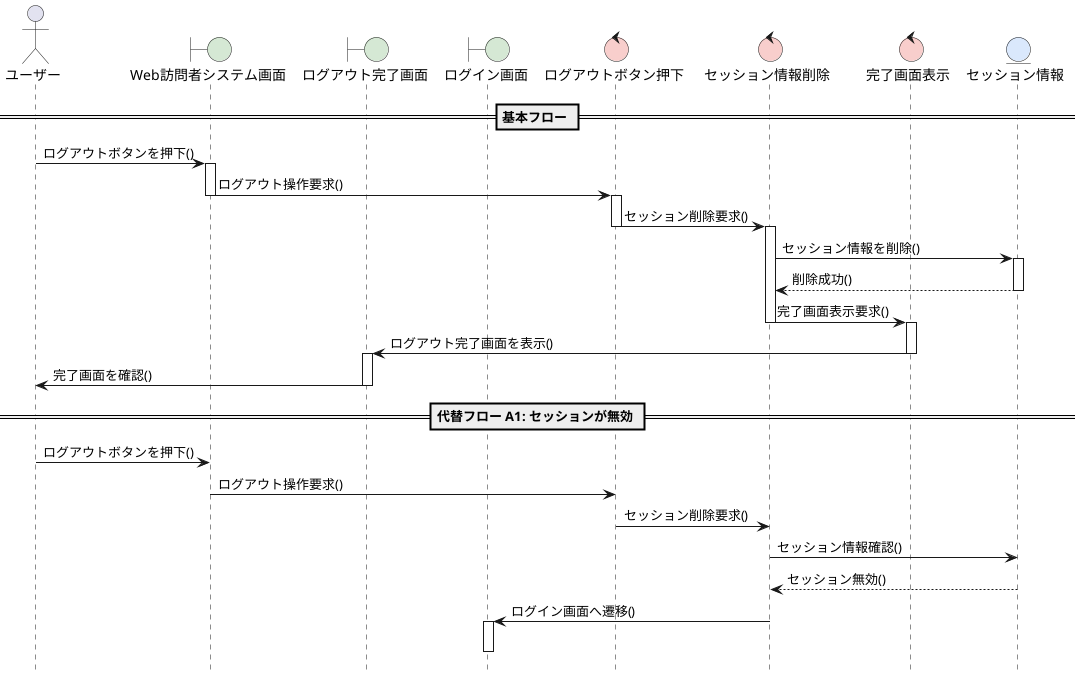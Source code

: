@startuml Web訪問者システム-ログアウトシーケンス図
hide footbox
skinparam boundaryBackgroundColor #D5E8D4
skinparam controlBackgroundColor  #F8CECC
skinparam entityBackgroundColor   #DAE8FC

actor ユーザー as A
boundary Web訪問者システム画面 as B1
boundary ログアウト完了画面 as B2
boundary ログイン画面 as B0

control ログアウトボタン押下 as C1
control セッション情報削除 as C2
control 完了画面表示 as C3

entity セッション情報 as E

== 基本フロー ==
A -> B1: ログアウトボタンを押下()
activate B1

B1 -> C1: ログアウト操作要求()
deactivate B1
activate C1

C1 -> C2: セッション削除要求()
deactivate C1
activate C2

C2 -> E: セッション情報を削除()
activate E
E --> C2: 削除成功()
deactivate E

C2 -> C3: 完了画面表示要求()
deactivate C2
activate C3

C3 -> B2: ログアウト完了画面を表示()
deactivate C3
activate B2

A <- B2: 完了画面を確認()
deactivate B2

== 代替フロー A1: セッションが無効 ==
A -> B1: ログアウトボタンを押下()
B1 -> C1: ログアウト操作要求()
C1 -> C2: セッション削除要求()
C2 -> E: セッション情報確認()
E --> C2: セッション無効()
C2 -> B0: ログイン画面へ遷移()
activate B0
deactivate B0

@enduml
